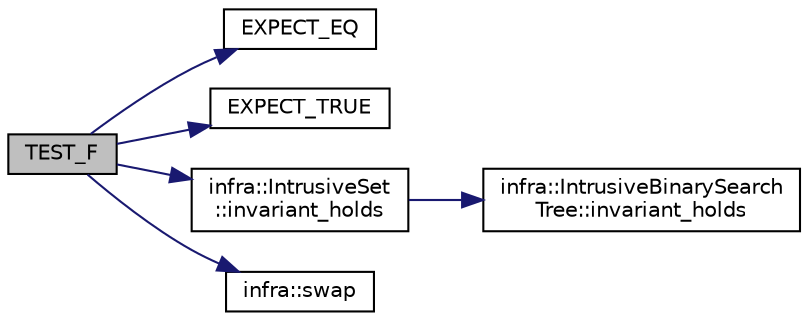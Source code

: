 digraph "TEST_F"
{
 // INTERACTIVE_SVG=YES
  edge [fontname="Helvetica",fontsize="10",labelfontname="Helvetica",labelfontsize="10"];
  node [fontname="Helvetica",fontsize="10",shape=record];
  rankdir="LR";
  Node70 [label="TEST_F",height=0.2,width=0.4,color="black", fillcolor="grey75", style="filled", fontcolor="black"];
  Node70 -> Node71 [color="midnightblue",fontsize="10",style="solid",fontname="Helvetica"];
  Node71 [label="EXPECT_EQ",height=0.2,width=0.4,color="black", fillcolor="white", style="filled",URL="$d6/def/_test_json_8cpp.html#a82745227e2f0a8edbb4ae630d88a8e86"];
  Node70 -> Node72 [color="midnightblue",fontsize="10",style="solid",fontname="Helvetica"];
  Node72 [label="EXPECT_TRUE",height=0.2,width=0.4,color="black", fillcolor="white", style="filled",URL="$d6/def/_test_json_8cpp.html#a84dbe6e62bbec23a120a258315c7b6dc"];
  Node70 -> Node73 [color="midnightblue",fontsize="10",style="solid",fontname="Helvetica"];
  Node73 [label="infra::IntrusiveSet\l::invariant_holds",height=0.2,width=0.4,color="black", fillcolor="white", style="filled",URL="$df/d47/classinfra_1_1_intrusive_set.html#aeaf4c34bde973c18db76a68e7befe5d9"];
  Node73 -> Node74 [color="midnightblue",fontsize="10",style="solid",fontname="Helvetica"];
  Node74 [label="infra::IntrusiveBinarySearch\lTree::invariant_holds",height=0.2,width=0.4,color="black", fillcolor="white", style="filled",URL="$d4/dc7/classinfra_1_1_intrusive_binary_search_tree.html#acdad2d9145618fab2be04b48772a40aa"];
  Node70 -> Node75 [color="midnightblue",fontsize="10",style="solid",fontname="Helvetica"];
  Node75 [label="infra::swap",height=0.2,width=0.4,color="black", fillcolor="white", style="filled",URL="$d0/de3/namespaceinfra.html#a032811931ada58a358282ecfcfd58de5"];
}
